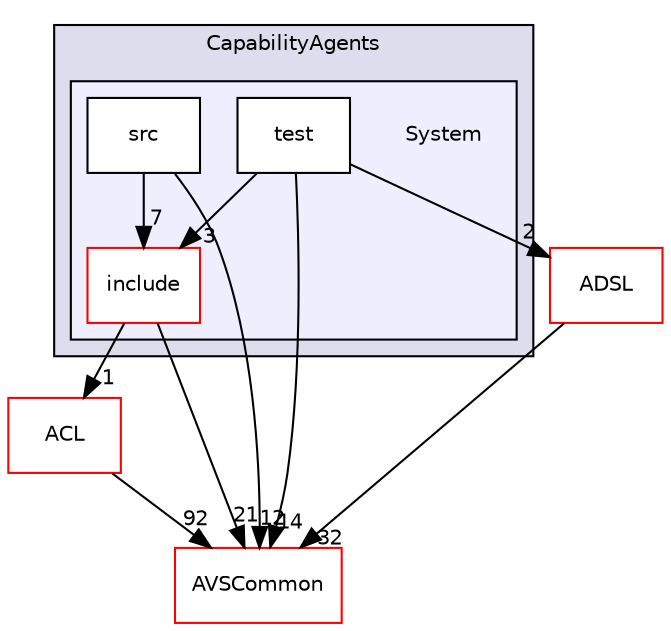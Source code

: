 digraph "/avs-cpp-sdk-tools/cm/autoCM_publicRepo/avs-device-sdk/CapabilityAgents/System" {
  compound=true
  node [ fontsize="10", fontname="Helvetica"];
  edge [ labelfontsize="10", labelfontname="Helvetica"];
  subgraph clusterdir_7cf910bd1d7603f12ef47ff650cec893 {
    graph [ bgcolor="#ddddee", pencolor="black", label="CapabilityAgents" fontname="Helvetica", fontsize="10", URL="dir_7cf910bd1d7603f12ef47ff650cec893.html"]
  subgraph clusterdir_5c34f9d308a00f77f2da80e40fcb7b22 {
    graph [ bgcolor="#eeeeff", pencolor="black", label="" URL="dir_5c34f9d308a00f77f2da80e40fcb7b22.html"];
    dir_5c34f9d308a00f77f2da80e40fcb7b22 [shape=plaintext label="System"];
    dir_76128cd39a5afd90f6d9deea527eb79c [shape=box label="include" color="red" fillcolor="white" style="filled" URL="dir_76128cd39a5afd90f6d9deea527eb79c.html"];
    dir_6e1ab6ecbbd1e0e446549c892c01897f [shape=box label="src" color="black" fillcolor="white" style="filled" URL="dir_6e1ab6ecbbd1e0e446549c892c01897f.html"];
    dir_37db7f1fcf9758743698f790fb616705 [shape=box label="test" color="black" fillcolor="white" style="filled" URL="dir_37db7f1fcf9758743698f790fb616705.html"];
  }
  }
  dir_b1dfedc9efa610ba8c818c30206ff41f [shape=box label="ACL" fillcolor="white" style="filled" color="red" URL="dir_b1dfedc9efa610ba8c818c30206ff41f.html"];
  dir_13e65effb2bde530b17b3d5eefcd0266 [shape=box label="AVSCommon" fillcolor="white" style="filled" color="red" URL="dir_13e65effb2bde530b17b3d5eefcd0266.html"];
  dir_edb1b7e8f1a5d5a1b864206edd6d398d [shape=box label="ADSL" fillcolor="white" style="filled" color="red" URL="dir_edb1b7e8f1a5d5a1b864206edd6d398d.html"];
  dir_76128cd39a5afd90f6d9deea527eb79c->dir_b1dfedc9efa610ba8c818c30206ff41f [headlabel="1", labeldistance=1.5 headhref="dir_000181_000000.html"];
  dir_76128cd39a5afd90f6d9deea527eb79c->dir_13e65effb2bde530b17b3d5eefcd0266 [headlabel="21", labeldistance=1.5 headhref="dir_000181_000009.html"];
  dir_37db7f1fcf9758743698f790fb616705->dir_76128cd39a5afd90f6d9deea527eb79c [headlabel="3", labeldistance=1.5 headhref="dir_000184_000181.html"];
  dir_37db7f1fcf9758743698f790fb616705->dir_13e65effb2bde530b17b3d5eefcd0266 [headlabel="14", labeldistance=1.5 headhref="dir_000184_000009.html"];
  dir_37db7f1fcf9758743698f790fb616705->dir_edb1b7e8f1a5d5a1b864206edd6d398d [headlabel="2", labeldistance=1.5 headhref="dir_000184_000014.html"];
  dir_6e1ab6ecbbd1e0e446549c892c01897f->dir_76128cd39a5afd90f6d9deea527eb79c [headlabel="7", labeldistance=1.5 headhref="dir_000183_000181.html"];
  dir_6e1ab6ecbbd1e0e446549c892c01897f->dir_13e65effb2bde530b17b3d5eefcd0266 [headlabel="12", labeldistance=1.5 headhref="dir_000183_000009.html"];
  dir_b1dfedc9efa610ba8c818c30206ff41f->dir_13e65effb2bde530b17b3d5eefcd0266 [headlabel="92", labeldistance=1.5 headhref="dir_000000_000009.html"];
  dir_edb1b7e8f1a5d5a1b864206edd6d398d->dir_13e65effb2bde530b17b3d5eefcd0266 [headlabel="32", labeldistance=1.5 headhref="dir_000014_000009.html"];
}
